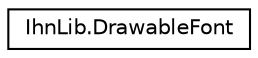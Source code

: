 digraph "Graphical Class Hierarchy"
{
  edge [fontname="Helvetica",fontsize="10",labelfontname="Helvetica",labelfontsize="10"];
  node [fontname="Helvetica",fontsize="10",shape=record];
  rankdir="LR";
  Node1 [label="IhnLib.DrawableFont",height=0.2,width=0.4,color="black", fillcolor="white", style="filled",URL="$class_ihn_lib_1_1_drawable_font.html",tooltip="Replacement for spritefont which cannot be created from ttfs "];
}
